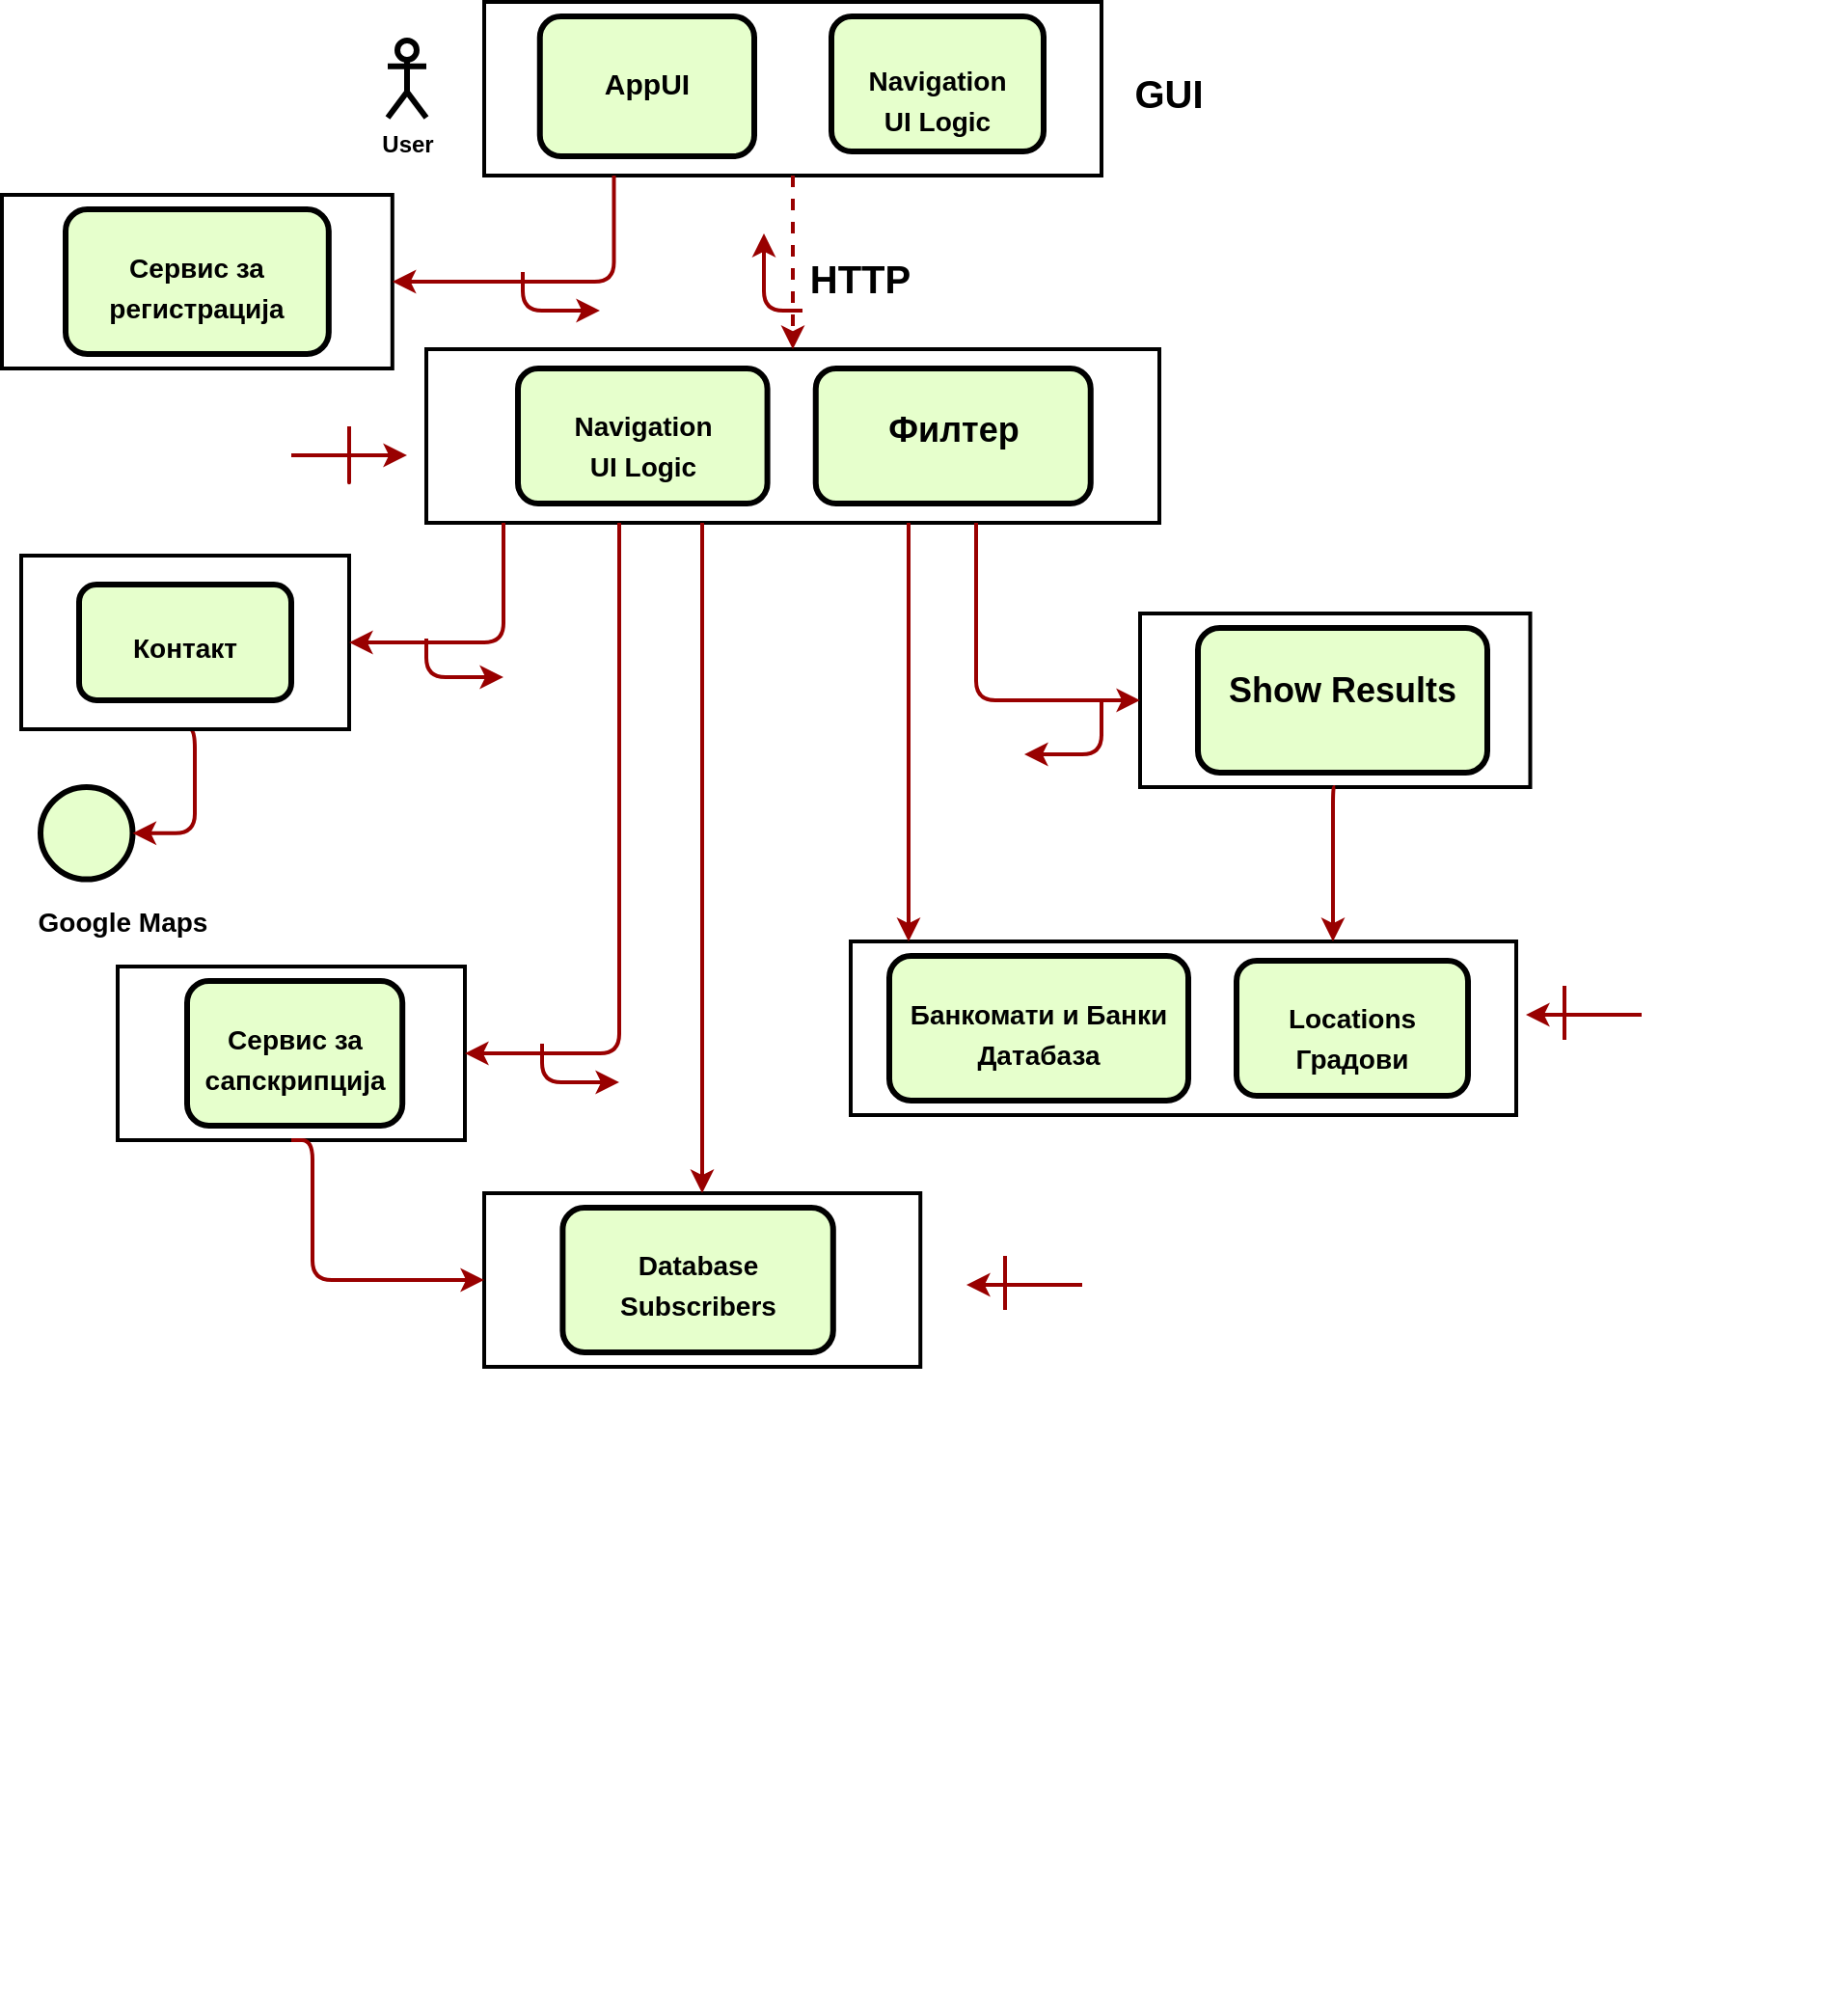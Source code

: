 <mxfile version="13.10.9" type="device"><diagram id="8qi6r8BZQwbbTOprXyYN" name="Page-1"><mxGraphModel dx="1102" dy="561" grid="1" gridSize="10" guides="1" tooltips="1" connect="1" arrows="1" fold="1" page="1" pageScale="1" pageWidth="850" pageHeight="1100" math="0" shadow="0"><root><mxCell id="0"/><mxCell id="1" parent="0"/><mxCell id="lLXpDF0urMWGuMRLt9Ce-58" value="" style="group" parent="1" vertex="1" connectable="0"><mxGeometry x="470" y="517" width="345" height="90" as="geometry"/></mxCell><mxCell id="lLXpDF0urMWGuMRLt9Ce-55" value="" style="rounded=0;whiteSpace=wrap;html=1;strokeWidth=2;" parent="lLXpDF0urMWGuMRLt9Ce-58" vertex="1"><mxGeometry width="345" height="90" as="geometry"/></mxCell><mxCell id="lLXpDF0urMWGuMRLt9Ce-56" value="&lt;p style=&quot;margin: 4px 0px 0px ; text-align: center&quot;&gt;&lt;font style=&quot;font-size: 12px&quot;&gt;&lt;br&gt;&lt;/font&gt;&lt;/p&gt;&lt;p style=&quot;margin: 4px 0px 0px ; text-align: center ; font-size: 14px&quot;&gt;&lt;font style=&quot;font-size: 14px&quot;&gt;Банкомати&amp;nbsp;&lt;span&gt;и Банки&lt;/span&gt;&lt;/font&gt;&lt;/p&gt;&lt;p style=&quot;margin: 4px 0px 0px ; text-align: center ; font-size: 14px&quot;&gt;&lt;font style=&quot;font-size: 14px&quot;&gt;Датабаза&lt;/font&gt;&lt;/p&gt;" style="verticalAlign=middle;align=center;overflow=fill;fontSize=12;fontFamily=Helvetica;html=1;rounded=1;fontStyle=1;strokeWidth=3;fillColor=#E6FFCC" parent="lLXpDF0urMWGuMRLt9Ce-58" vertex="1"><mxGeometry x="20" y="7.5" width="155" height="75" as="geometry"/></mxCell><mxCell id="lLXpDF0urMWGuMRLt9Ce-57" value="&lt;p style=&quot;margin: 4px 0px 0px ; text-align: center&quot;&gt;&lt;font style=&quot;font-size: 12px&quot;&gt;&lt;br&gt;&lt;/font&gt;&lt;/p&gt;&lt;p style=&quot;margin: 4px 0px 0px ; text-align: center ; font-size: 14px&quot;&gt;&lt;font style=&quot;font-size: 14px&quot;&gt;Locations&lt;br&gt;&lt;/font&gt;&lt;/p&gt;&lt;p style=&quot;margin: 4px 0px 0px ; text-align: center ; font-size: 14px&quot;&gt;&lt;font style=&quot;font-size: 14px&quot;&gt;Градови&lt;/font&gt;&lt;/p&gt;" style="verticalAlign=middle;align=center;overflow=fill;fontSize=12;fontFamily=Helvetica;html=1;rounded=1;fontStyle=1;strokeWidth=3;fillColor=#E6FFCC" parent="lLXpDF0urMWGuMRLt9Ce-58" vertex="1"><mxGeometry x="200" y="10" width="120" height="70" as="geometry"/></mxCell><mxCell id="lLXpDF0urMWGuMRLt9Ce-59" value="" style="group" parent="1" vertex="1" connectable="0"><mxGeometry x="230" y="30" width="420" height="90" as="geometry"/></mxCell><mxCell id="lLXpDF0urMWGuMRLt9Ce-32" value="&lt;span style=&quot;font-weight: 700&quot;&gt;User&lt;/span&gt;" style="shape=umlActor;verticalLabelPosition=bottom;verticalAlign=top;html=1;outlineConnect=0;strokeWidth=3;" parent="lLXpDF0urMWGuMRLt9Ce-59" vertex="1"><mxGeometry y="20" width="20" height="40" as="geometry"/></mxCell><mxCell id="lLXpDF0urMWGuMRLt9Ce-46" value="" style="rounded=0;whiteSpace=wrap;html=1;strokeWidth=2;" parent="lLXpDF0urMWGuMRLt9Ce-59" vertex="1"><mxGeometry x="50" width="320" height="90" as="geometry"/></mxCell><mxCell id="lLXpDF0urMWGuMRLt9Ce-47" value="&lt;p style=&quot;margin: 4px 0px 0px ; text-align: center ; text-decoration: underline ; font-size: 15px&quot;&gt;&lt;font style=&quot;font-size: 15px&quot;&gt;&lt;br&gt;&lt;/font&gt;&lt;/p&gt;&lt;p style=&quot;margin: 4px 0px 0px ; text-align: center ; font-size: 15px&quot;&gt;&lt;font style=&quot;font-size: 15px&quot;&gt;AppUI&lt;/font&gt;&lt;br&gt;&lt;/p&gt;" style="verticalAlign=middle;align=center;overflow=fill;fontSize=12;fontFamily=Helvetica;html=1;rounded=1;fontStyle=1;strokeWidth=3;fillColor=#E6FFCC" parent="lLXpDF0urMWGuMRLt9Ce-59" vertex="1"><mxGeometry x="78.88" y="7.5" width="111.12" height="72.5" as="geometry"/></mxCell><mxCell id="lLXpDF0urMWGuMRLt9Ce-48" value="&lt;p style=&quot;margin: 4px 0px 0px ; text-align: center ; text-decoration: underline ; font-size: 14px&quot;&gt;&lt;font style=&quot;font-size: 14px&quot;&gt;&lt;br&gt;&lt;/font&gt;&lt;/p&gt;&lt;p style=&quot;margin: 4px 0px 0px ; text-align: center ; font-size: 14px&quot;&gt;&lt;font style=&quot;font-size: 14px&quot;&gt;Navigation&lt;/font&gt;&lt;/p&gt;&lt;p style=&quot;margin: 4px 0px 0px ; text-align: center ; font-size: 14px&quot;&gt;&lt;font style=&quot;font-size: 14px&quot;&gt;UI Logic&lt;/font&gt;&lt;/p&gt;" style="verticalAlign=middle;align=center;overflow=fill;fontSize=12;fontFamily=Helvetica;html=1;rounded=1;fontStyle=1;strokeWidth=3;fillColor=#E6FFCC" parent="lLXpDF0urMWGuMRLt9Ce-59" vertex="1"><mxGeometry x="230" y="7.5" width="110" height="70" as="geometry"/></mxCell><mxCell id="lLXpDF0urMWGuMRLt9Ce-49" value="GUI&#10;" style="text;spacingTop=-5;align=center;fontStyle=1;fontSize=20;" parent="lLXpDF0urMWGuMRLt9Ce-59" vertex="1"><mxGeometry x="390" y="33.75" width="30" height="20" as="geometry"/></mxCell><mxCell id="lLXpDF0urMWGuMRLt9Ce-74" value="" style="group" parent="1" vertex="1" connectable="0"><mxGeometry x="90" y="530" width="180" height="90" as="geometry"/></mxCell><mxCell id="lLXpDF0urMWGuMRLt9Ce-72" value="" style="rounded=0;whiteSpace=wrap;html=1;strokeWidth=2;" parent="lLXpDF0urMWGuMRLt9Ce-74" vertex="1"><mxGeometry width="180" height="90" as="geometry"/></mxCell><mxCell id="lLXpDF0urMWGuMRLt9Ce-73" value="&lt;p style=&quot;margin: 4px 0px 0px ; text-align: center&quot;&gt;&lt;br&gt;&lt;/p&gt;&lt;p style=&quot;margin: 4px 0px 0px ; font-size: 14px&quot;&gt;&lt;font style=&quot;font-size: 14px&quot;&gt;Сервис за&lt;/font&gt;&lt;/p&gt;&lt;p style=&quot;margin: 4px 0px 0px ; font-size: 14px&quot;&gt;&lt;font style=&quot;font-size: 14px&quot;&gt;сапскрипција&lt;/font&gt;&lt;/p&gt;" style="verticalAlign=middle;align=center;overflow=fill;fontSize=12;fontFamily=Helvetica;html=1;rounded=1;fontStyle=1;strokeWidth=3;fillColor=#E6FFCC" parent="lLXpDF0urMWGuMRLt9Ce-74" vertex="1"><mxGeometry x="36" y="7.5" width="111.6" height="75" as="geometry"/></mxCell><mxCell id="lLXpDF0urMWGuMRLt9Ce-75" value="" style="group" parent="1" vertex="1" connectable="0"><mxGeometry x="30" y="130" width="220" height="90" as="geometry"/></mxCell><mxCell id="lLXpDF0urMWGuMRLt9Ce-67" value="" style="rounded=0;whiteSpace=wrap;html=1;strokeWidth=2;" parent="lLXpDF0urMWGuMRLt9Ce-75" vertex="1"><mxGeometry width="202.4" height="90" as="geometry"/></mxCell><mxCell id="lLXpDF0urMWGuMRLt9Ce-68" value="&lt;p style=&quot;margin: 4px 0px 0px ; text-align: center&quot;&gt;&lt;br&gt;&lt;/p&gt;&lt;p style=&quot;margin: 4px 0px 0px ; font-size: 14px&quot;&gt;&lt;font style=&quot;font-size: 14px&quot;&gt;Сервис за&lt;/font&gt;&lt;/p&gt;&lt;p style=&quot;margin: 4px 0px 0px ; font-size: 14px&quot;&gt;&lt;font style=&quot;font-size: 14px&quot;&gt;регистрација&lt;/font&gt;&lt;/p&gt;" style="verticalAlign=middle;align=center;overflow=fill;fontSize=12;fontFamily=Helvetica;html=1;rounded=1;fontStyle=1;strokeWidth=3;fillColor=#E6FFCC" parent="lLXpDF0urMWGuMRLt9Ce-75" vertex="1"><mxGeometry x="33" y="7.5" width="136.4" height="75" as="geometry"/></mxCell><mxCell id="lLXpDF0urMWGuMRLt9Ce-77" value="" style="group" parent="1" vertex="1" connectable="0"><mxGeometry x="250" y="210" width="380" height="90" as="geometry"/></mxCell><mxCell id="lLXpDF0urMWGuMRLt9Ce-52" value="" style="rounded=0;whiteSpace=wrap;html=1;strokeWidth=2;" parent="lLXpDF0urMWGuMRLt9Ce-77" vertex="1"><mxGeometry width="380" height="90" as="geometry"/></mxCell><mxCell id="lLXpDF0urMWGuMRLt9Ce-53" value="&lt;p style=&quot;margin: 4px 0px 0px ; text-align: center ; text-decoration: underline&quot;&gt;&lt;font style=&quot;font-size: 12px&quot;&gt;&lt;br&gt;&lt;/font&gt;&lt;/p&gt;&lt;p style=&quot;margin: 4px 0px 0px ; text-align: center ; font-size: 14px&quot;&gt;&lt;font style=&quot;font-size: 14px&quot;&gt;Navigation&lt;/font&gt;&lt;/p&gt;&lt;p style=&quot;margin: 4px 0px 0px ; text-align: center ; font-size: 14px&quot;&gt;&lt;font style=&quot;font-size: 14px&quot;&gt;UI Logic&lt;/font&gt;&lt;/p&gt;" style="verticalAlign=middle;align=center;overflow=fill;fontSize=12;fontFamily=Helvetica;html=1;rounded=1;fontStyle=1;strokeWidth=3;fillColor=#E6FFCC" parent="lLXpDF0urMWGuMRLt9Ce-77" vertex="1"><mxGeometry x="47.5" y="10" width="129.295" height="70" as="geometry"/></mxCell><mxCell id="lLXpDF0urMWGuMRLt9Ce-54" value="&lt;p style=&quot;margin: 4px 0px 0px ; text-align: center&quot;&gt;&lt;span&gt;&lt;br&gt;&lt;/span&gt;&lt;/p&gt;&lt;p style=&quot;margin: 4px 0px 0px ; text-align: center ; font-size: 14px&quot;&gt;&lt;span style=&quot;font-size: 18px&quot;&gt;Филтер&lt;/span&gt;&lt;br&gt;&lt;/p&gt;" style="verticalAlign=middle;align=center;overflow=fill;fontSize=12;fontFamily=Helvetica;html=1;rounded=1;fontStyle=1;strokeWidth=3;fillColor=#E6FFCC" parent="lLXpDF0urMWGuMRLt9Ce-77" vertex="1"><mxGeometry x="201.875" y="10" width="142.5" height="70" as="geometry"/></mxCell><mxCell id="lLXpDF0urMWGuMRLt9Ce-79" value="" style="group" parent="1" vertex="1" connectable="0"><mxGeometry x="280" y="620" width="226.12" height="117.5" as="geometry"/></mxCell><mxCell id="lLXpDF0urMWGuMRLt9Ce-62" value="" style="rounded=0;whiteSpace=wrap;html=1;strokeWidth=2;" parent="lLXpDF0urMWGuMRLt9Ce-79" vertex="1"><mxGeometry y="27.5" width="226.12" height="90" as="geometry"/></mxCell><mxCell id="lLXpDF0urMWGuMRLt9Ce-65" value="" style="group" parent="lLXpDF0urMWGuMRLt9Ce-79" vertex="1" connectable="0"><mxGeometry width="226.12" height="117.5" as="geometry"/></mxCell><mxCell id="lLXpDF0urMWGuMRLt9Ce-63" value="&lt;p style=&quot;margin: 4px 0px 0px ; text-align: center&quot;&gt;&lt;font style=&quot;font-size: 12px&quot;&gt;&lt;br&gt;&lt;/font&gt;&lt;/p&gt;&lt;p style=&quot;margin: 4px 0px 0px ; font-size: 14px&quot;&gt;&lt;font style=&quot;font-size: 14px&quot;&gt;Database&lt;/font&gt;&lt;/p&gt;&lt;p style=&quot;margin: 4px 0px 0px ; font-size: 14px&quot;&gt;&lt;font style=&quot;font-size: 14px&quot;&gt;Subscribers&lt;/font&gt;&lt;/p&gt;" style="verticalAlign=middle;align=center;overflow=fill;fontSize=12;fontFamily=Helvetica;html=1;rounded=1;fontStyle=1;strokeWidth=3;fillColor=#E6FFCC" parent="lLXpDF0urMWGuMRLt9Ce-65" vertex="1"><mxGeometry x="40.702" y="35" width="140.194" height="75" as="geometry"/></mxCell><mxCell id="lLXpDF0urMWGuMRLt9Ce-80" value="" style="group" parent="1" vertex="1" connectable="0"><mxGeometry x="620" y="347" width="202.25" height="90" as="geometry"/></mxCell><mxCell id="lLXpDF0urMWGuMRLt9Ce-81" value="" style="rounded=0;whiteSpace=wrap;html=1;strokeWidth=2;" parent="lLXpDF0urMWGuMRLt9Ce-80" vertex="1"><mxGeometry width="202.25" height="90" as="geometry"/></mxCell><mxCell id="lLXpDF0urMWGuMRLt9Ce-82" value="&lt;p style=&quot;margin: 4px 0px 0px ; text-align: center&quot;&gt;&lt;br&gt;&lt;/p&gt;&lt;p style=&quot;margin: 4px 0px 0px&quot;&gt;&lt;font style=&quot;font-size: 18px&quot;&gt;Show&amp;nbsp;Results&lt;/font&gt;&lt;br&gt;&lt;/p&gt;&lt;p style=&quot;margin: 4px 0px 0px ; font-size: 16px&quot;&gt;&lt;br&gt;&lt;/p&gt;&lt;p style=&quot;margin: 4px 0px 0px&quot;&gt;&lt;font style=&quot;font-size: 18px&quot;&gt;&lt;/font&gt;&lt;/p&gt;&lt;p style=&quot;margin: 4px 0px 0px ; font-size: 14px&quot;&gt;&lt;br&gt;&lt;/p&gt;" style="verticalAlign=middle;align=center;overflow=fill;fontSize=12;fontFamily=Helvetica;html=1;rounded=1;fontStyle=1;strokeWidth=3;fillColor=#E6FFCC" parent="lLXpDF0urMWGuMRLt9Ce-80" vertex="1"><mxGeometry x="30" y="7.5" width="150" height="75" as="geometry"/></mxCell><mxCell id="lLXpDF0urMWGuMRLt9Ce-83" value="" style="edgeStyle=elbowEdgeStyle;elbow=horizontal;strokeColor=#990000;strokeWidth=2;entryX=1;entryY=0.5;entryDx=0;entryDy=0;exitX=0.5;exitY=1;exitDx=0;exitDy=0;startArrow=none;startFill=0;" parent="1" target="lLXpDF0urMWGuMRLt9Ce-67" edge="1"><mxGeometry x="242.25" y="30" width="100" height="100" as="geometry"><mxPoint x="347.25" y="120" as="sourcePoint"/><mxPoint x="310.0" y="173.875" as="targetPoint"/><Array as="points"><mxPoint x="347.25" y="140"/><mxPoint x="400.25" y="160"/><mxPoint x="712.25" y="340"/><mxPoint x="722.25" y="360"/><mxPoint x="722.25" y="370"/><mxPoint x="682.25" y="476"/><mxPoint x="712.25" y="496"/><mxPoint x="732.25" y="466"/></Array></mxGeometry></mxCell><mxCell id="lLXpDF0urMWGuMRLt9Ce-84" value="" style="edgeStyle=elbowEdgeStyle;elbow=horizontal;strokeColor=#990000;strokeWidth=2;entryX=0.5;entryY=0;entryDx=0;entryDy=0;exitX=0.5;exitY=1;exitDx=0;exitDy=0;startArrow=none;startFill=0;dashed=1;" parent="1" source="lLXpDF0urMWGuMRLt9Ce-46" target="lLXpDF0urMWGuMRLt9Ce-52" edge="1"><mxGeometry x="362.25" y="40" width="100" height="100" as="geometry"><mxPoint x="467.25" y="130" as="sourcePoint"/><mxPoint x="380.0" y="205" as="targetPoint"/><Array as="points"><mxPoint x="440" y="170"/><mxPoint x="832.25" y="350"/><mxPoint x="842.25" y="370"/><mxPoint x="842.25" y="380"/><mxPoint x="802.25" y="486"/><mxPoint x="832.25" y="506"/><mxPoint x="852.25" y="476"/></Array></mxGeometry></mxCell><mxCell id="lLXpDF0urMWGuMRLt9Ce-85" value="HTTP" style="text;spacingTop=-5;align=center;fontStyle=1;fontSize=20;" parent="1" vertex="1"><mxGeometry x="460" y="160" width="30" height="20" as="geometry"/></mxCell><mxCell id="lLXpDF0urMWGuMRLt9Ce-40" value="" style="ellipse;whiteSpace=wrap;html=1;aspect=fixed;strokeWidth=3;fillColor=#E6FFCC;" parent="1" vertex="1"><mxGeometry x="50" y="437" width="47.75" height="47.75" as="geometry"/></mxCell><mxCell id="lLXpDF0urMWGuMRLt9Ce-41" value="" style="edgeStyle=elbowEdgeStyle;elbow=horizontal;strokeColor=#990000;strokeWidth=2;entryX=1;entryY=0.5;entryDx=0;entryDy=0;exitX=0.5;exitY=1;exitDx=0;exitDy=0;startArrow=none;startFill=0;" parent="1" source="lLXpDF0urMWGuMRLt9Ce-50" target="lLXpDF0urMWGuMRLt9Ce-40" edge="1"><mxGeometry x="40" y="317" width="100" height="100" as="geometry"><mxPoint x="421.98" y="459.26" as="sourcePoint"/><mxPoint x="430" y="630.75" as="targetPoint"/><Array as="points"><mxPoint x="130" y="440"/><mxPoint x="198" y="447"/><mxPoint x="510" y="627"/><mxPoint x="520" y="647"/><mxPoint x="520" y="657"/><mxPoint x="480" y="763"/><mxPoint x="510" y="783"/><mxPoint x="530" y="753"/></Array></mxGeometry></mxCell><mxCell id="lLXpDF0urMWGuMRLt9Ce-42" value="Google Maps" style="text;spacingTop=-5;align=center;fontStyle=1;fontSize=14;" parent="1" vertex="1"><mxGeometry x="77.75" y="497" width="30" height="20" as="geometry"/></mxCell><mxCell id="lLXpDF0urMWGuMRLt9Ce-50" value="" style="rounded=0;whiteSpace=wrap;html=1;strokeWidth=2;" parent="1" vertex="1"><mxGeometry x="40" y="317" width="170" height="90" as="geometry"/></mxCell><mxCell id="lLXpDF0urMWGuMRLt9Ce-51" value="&lt;p style=&quot;margin: 4px 0px 0px ; text-align: center ; font-size: 14px&quot;&gt;&lt;font style=&quot;font-size: 14px&quot;&gt;&lt;br&gt;&lt;/font&gt;&lt;/p&gt;&lt;p style=&quot;margin: 4px 0px 0px ; text-align: center ; font-size: 14px&quot;&gt;&lt;font style=&quot;font-size: 14px&quot;&gt;Контакт&lt;/font&gt;&lt;br&gt;&lt;/p&gt;" style="verticalAlign=middle;align=center;overflow=fill;fontSize=12;fontFamily=Helvetica;html=1;rounded=1;fontStyle=1;strokeWidth=3;fillColor=#E6FFCC" parent="1" vertex="1"><mxGeometry x="70" y="332" width="110" height="60" as="geometry"/></mxCell><mxCell id="lLXpDF0urMWGuMRLt9Ce-87" value="" style="edgeStyle=elbowEdgeStyle;elbow=horizontal;strokeColor=#990000;strokeWidth=2;entryX=1;entryY=0.5;entryDx=0;entryDy=0;startArrow=none;startFill=0;" parent="1" target="lLXpDF0urMWGuMRLt9Ce-50" edge="1"><mxGeometry x="232.25" y="227" width="100" height="100" as="geometry"><mxPoint x="290" y="300" as="sourcePoint"/><mxPoint x="250.0" y="372" as="targetPoint"/><Array as="points"><mxPoint x="290" y="330"/><mxPoint x="390.25" y="357"/><mxPoint x="702.25" y="537"/><mxPoint x="712.25" y="557"/><mxPoint x="712.25" y="567"/><mxPoint x="672.25" y="673"/><mxPoint x="702.25" y="693"/><mxPoint x="722.25" y="663"/></Array></mxGeometry></mxCell><mxCell id="lLXpDF0urMWGuMRLt9Ce-88" value="" style="edgeStyle=elbowEdgeStyle;elbow=horizontal;strokeColor=#990000;strokeWidth=2;entryX=0;entryY=0.5;entryDx=0;entryDy=0;startArrow=none;startFill=0;exitX=0.75;exitY=1;exitDx=0;exitDy=0;" parent="1" source="lLXpDF0urMWGuMRLt9Ce-52" target="lLXpDF0urMWGuMRLt9Ce-81" edge="1"><mxGeometry x="422.25" y="210" width="100" height="100" as="geometry"><mxPoint x="559" y="300" as="sourcePoint"/><mxPoint x="440.0" y="355" as="targetPoint"/><Array as="points"><mxPoint x="535" y="340"/><mxPoint x="580.25" y="340"/><mxPoint x="892.25" y="520"/><mxPoint x="902.25" y="540"/><mxPoint x="902.25" y="550"/><mxPoint x="862.25" y="656"/><mxPoint x="892.25" y="676"/><mxPoint x="912.25" y="646"/></Array></mxGeometry></mxCell><mxCell id="lLXpDF0urMWGuMRLt9Ce-89" value="" style="edgeStyle=elbowEdgeStyle;elbow=horizontal;strokeColor=#990000;strokeWidth=2;startArrow=none;startFill=0;" parent="1" edge="1"><mxGeometry x="365" y="227" width="100" height="100" as="geometry"><mxPoint x="500" y="300" as="sourcePoint"/><mxPoint x="500" y="517" as="targetPoint"/><Array as="points"><mxPoint x="500" y="410"/><mxPoint x="523" y="357"/><mxPoint x="835" y="537"/><mxPoint x="845" y="557"/><mxPoint x="845" y="567"/><mxPoint x="805" y="673"/><mxPoint x="835" y="693"/><mxPoint x="855" y="663"/></Array></mxGeometry></mxCell><mxCell id="lLXpDF0urMWGuMRLt9Ce-90" value="" style="edgeStyle=elbowEdgeStyle;elbow=horizontal;strokeColor=#990000;strokeWidth=2;startArrow=none;startFill=0;entryX=0.5;entryY=0;entryDx=0;entryDy=0;" parent="1" target="lLXpDF0urMWGuMRLt9Ce-62" edge="1"><mxGeometry x="288" y="244" width="100" height="100" as="geometry"><mxPoint x="393" y="300" as="sourcePoint"/><mxPoint x="423.0" y="534" as="targetPoint"/><Array as="points"><mxPoint x="393" y="500"/><mxPoint x="423" y="427"/><mxPoint x="446" y="374"/><mxPoint x="758" y="554"/><mxPoint x="768" y="574"/><mxPoint x="768" y="584"/><mxPoint x="728" y="690"/><mxPoint x="758" y="710"/><mxPoint x="778" y="680"/></Array></mxGeometry></mxCell><mxCell id="lLXpDF0urMWGuMRLt9Ce-91" value="" style="edgeStyle=elbowEdgeStyle;elbow=horizontal;strokeColor=#990000;strokeWidth=2;entryX=1;entryY=0.5;entryDx=0;entryDy=0;startArrow=none;startFill=0;" parent="1" target="lLXpDF0urMWGuMRLt9Ce-72" edge="1"><mxGeometry x="292.25" y="227" width="100" height="100" as="geometry"><mxPoint x="350" y="300" as="sourcePoint"/><mxPoint x="310" y="362.0" as="targetPoint"/><Array as="points"><mxPoint x="350" y="330"/><mxPoint x="450.25" y="357"/><mxPoint x="762.25" y="537"/><mxPoint x="772.25" y="557"/><mxPoint x="772.25" y="567"/><mxPoint x="732.25" y="673"/><mxPoint x="762.25" y="693"/><mxPoint x="782.25" y="663"/></Array></mxGeometry></mxCell><mxCell id="lLXpDF0urMWGuMRLt9Ce-92" value="" style="edgeStyle=elbowEdgeStyle;elbow=horizontal;strokeColor=#990000;strokeWidth=2;entryX=0;entryY=0.5;entryDx=0;entryDy=0;startArrow=none;startFill=0;exitX=0.5;exitY=1;exitDx=0;exitDy=0;" parent="1" source="lLXpDF0urMWGuMRLt9Ce-72" target="lLXpDF0urMWGuMRLt9Ce-62" edge="1"><mxGeometry x="302.25" y="237" width="100" height="100" as="geometry"><mxPoint x="360.0" y="310" as="sourcePoint"/><mxPoint x="302.25" y="585" as="targetPoint"/><Array as="points"><mxPoint x="191" y="660"/><mxPoint x="460.25" y="367"/><mxPoint x="772.25" y="547"/><mxPoint x="782.25" y="567"/><mxPoint x="782.25" y="577"/><mxPoint x="742.25" y="683"/><mxPoint x="772.25" y="703"/><mxPoint x="792.25" y="673"/></Array></mxGeometry></mxCell><mxCell id="lLXpDF0urMWGuMRLt9Ce-93" value="" style="edgeStyle=elbowEdgeStyle;elbow=horizontal;strokeColor=#990000;strokeWidth=2;startArrow=none;startFill=0;exitX=0.5;exitY=1;exitDx=0;exitDy=0;" parent="1" source="lLXpDF0urMWGuMRLt9Ce-81" edge="1"><mxGeometry x="681.25" y="247" width="100" height="100" as="geometry"><mxPoint x="720" y="440" as="sourcePoint"/><mxPoint x="720" y="517" as="targetPoint"/><Array as="points"><mxPoint x="720" y="460"/><mxPoint x="1151.25" y="557"/><mxPoint x="1161.25" y="577"/><mxPoint x="1161.25" y="587"/><mxPoint x="1121.25" y="693"/><mxPoint x="1151.25" y="713"/><mxPoint x="1171.25" y="683"/></Array></mxGeometry></mxCell><mxCell id="lLXpDF0urMWGuMRLt9Ce-94" value="" style="edgeStyle=elbowEdgeStyle;elbow=horizontal;strokeColor=#990000;strokeWidth=2;startArrow=none;startFill=0;" parent="1" edge="1"><mxGeometry x="542.25" y="319" width="100" height="100" as="geometry"><mxPoint x="600" y="392" as="sourcePoint"/><mxPoint x="560" y="420" as="targetPoint"/><Array as="points"><mxPoint x="600" y="422"/><mxPoint x="700.25" y="449"/><mxPoint x="1012.25" y="629"/><mxPoint x="1022.25" y="649"/><mxPoint x="1022.25" y="659"/><mxPoint x="982.25" y="765"/><mxPoint x="1012.25" y="785"/><mxPoint x="1032.25" y="755"/></Array></mxGeometry></mxCell><mxCell id="lLXpDF0urMWGuMRLt9Ce-95" value="" style="edgeStyle=elbowEdgeStyle;elbow=horizontal;strokeColor=#990000;strokeWidth=2;startArrow=none;startFill=0;exitX=0.75;exitY=1;exitDx=0;exitDy=0;" parent="1" edge="1"><mxGeometry x="137.25" y="270" width="100" height="100" as="geometry"><mxPoint x="250" y="360" as="sourcePoint"/><mxPoint x="290" y="380" as="targetPoint"/><Array as="points"><mxPoint x="250" y="400"/><mxPoint x="295.25" y="400"/><mxPoint x="607.25" y="580"/><mxPoint x="617.25" y="600"/><mxPoint x="617.25" y="610"/><mxPoint x="577.25" y="716"/><mxPoint x="607.25" y="736"/><mxPoint x="627.25" y="706"/></Array></mxGeometry></mxCell><mxCell id="lLXpDF0urMWGuMRLt9Ce-96" value="" style="edgeStyle=elbowEdgeStyle;elbow=horizontal;strokeColor=#990000;strokeWidth=2;startArrow=none;startFill=0;exitX=0.75;exitY=1;exitDx=0;exitDy=0;" parent="1" edge="1"><mxGeometry x="197.25" y="480" width="100" height="100" as="geometry"><mxPoint x="310" y="570" as="sourcePoint"/><mxPoint x="350" y="590" as="targetPoint"/><Array as="points"><mxPoint x="310" y="610"/><mxPoint x="355.25" y="610"/><mxPoint x="667.25" y="790"/><mxPoint x="677.25" y="810"/><mxPoint x="677.25" y="820"/><mxPoint x="637.25" y="926"/><mxPoint x="667.25" y="946"/><mxPoint x="687.25" y="916"/></Array></mxGeometry></mxCell><mxCell id="lLXpDF0urMWGuMRLt9Ce-97" value="" style="edgeStyle=elbowEdgeStyle;elbow=horizontal;strokeColor=#990000;strokeWidth=2;startArrow=none;startFill=0;exitX=0.75;exitY=1;exitDx=0;exitDy=0;" parent="1" edge="1"><mxGeometry x="187.25" y="80" width="100" height="100" as="geometry"><mxPoint x="300" y="170" as="sourcePoint"/><mxPoint x="340" y="190" as="targetPoint"/><Array as="points"><mxPoint x="300" y="210"/><mxPoint x="345.25" y="210"/><mxPoint x="657.25" y="390"/><mxPoint x="667.25" y="410"/><mxPoint x="667.25" y="420"/><mxPoint x="627.25" y="526"/><mxPoint x="657.25" y="546"/><mxPoint x="677.25" y="516"/></Array></mxGeometry></mxCell><mxCell id="lLXpDF0urMWGuMRLt9Ce-100" value="" style="edgeStyle=elbowEdgeStyle;elbow=horizontal;strokeColor=#990000;strokeWidth=2;startArrow=none;startFill=0;exitX=0.75;exitY=1;exitDx=0;exitDy=0;" parent="1" edge="1"><mxGeometry x="332.25" y="100" width="100" height="100" as="geometry"><mxPoint x="445" y="190" as="sourcePoint"/><mxPoint x="425" y="150" as="targetPoint"/><Array as="points"><mxPoint x="425" y="190"/><mxPoint x="490.25" y="230"/><mxPoint x="802.25" y="410"/><mxPoint x="812.25" y="430"/><mxPoint x="812.25" y="440"/><mxPoint x="772.25" y="546"/><mxPoint x="802.25" y="566"/><mxPoint x="822.25" y="536"/></Array></mxGeometry></mxCell><mxCell id="lLXpDF0urMWGuMRLt9Ce-105" value="" style="group" parent="1" vertex="1" connectable="0"><mxGeometry x="200" y="280" width="442.25" height="363" as="geometry"/></mxCell><mxCell id="lLXpDF0urMWGuMRLt9Ce-98" value="" style="edgeStyle=elbowEdgeStyle;elbow=horizontal;strokeColor=#990000;strokeWidth=2;startArrow=none;startFill=0;" parent="lLXpDF0urMWGuMRLt9Ce-105" edge="1"><mxGeometry x="-112.75" y="-125" width="100" height="100" as="geometry"><mxPoint x="-20" y="-15" as="sourcePoint"/><mxPoint x="40" y="-15" as="targetPoint"/><Array as="points"><mxPoint y="5"/><mxPoint x="45.25" y="5"/><mxPoint x="357.25" y="185"/><mxPoint x="367.25" y="205"/><mxPoint x="367.25" y="215"/><mxPoint x="327.25" y="321"/><mxPoint x="357.25" y="341"/><mxPoint x="377.25" y="311"/></Array></mxGeometry></mxCell><mxCell id="lLXpDF0urMWGuMRLt9Ce-101" value="" style="edgeStyle=elbowEdgeStyle;elbow=horizontal;strokeColor=#990000;strokeWidth=2;startArrow=none;startFill=0;endArrow=none;endFill=0;" parent="lLXpDF0urMWGuMRLt9Ce-105" edge="1"><mxGeometry x="-47.75" y="-103" width="100" height="100" as="geometry"><mxPoint x="10.0" y="-30.0" as="sourcePoint"/><mxPoint x="10" y="-2" as="targetPoint"/><Array as="points"><mxPoint x="10"/><mxPoint x="110.25" y="27"/><mxPoint x="422.25" y="207"/><mxPoint x="432.25" y="227"/><mxPoint x="432.25" y="237"/><mxPoint x="392.25" y="343"/><mxPoint x="422.25" y="363"/><mxPoint x="442.25" y="333"/></Array></mxGeometry></mxCell><mxCell id="lLXpDF0urMWGuMRLt9Ce-112" value="" style="group" parent="1" vertex="1" connectable="0"><mxGeometry x="540" y="680" width="432.25" height="393" as="geometry"/></mxCell><mxCell id="lLXpDF0urMWGuMRLt9Ce-108" value="" style="edgeStyle=elbowEdgeStyle;elbow=horizontal;strokeColor=#990000;strokeWidth=2;startArrow=none;startFill=0;endArrow=classic;endFill=1;" parent="lLXpDF0urMWGuMRLt9Ce-112" edge="1"><mxGeometry x="-512.75" y="-655" width="100" height="100" as="geometry"><mxPoint x="50" y="15" as="sourcePoint"/><mxPoint x="-10" y="15" as="targetPoint"/><Array as="points"><mxPoint x="20" y="15"/><mxPoint x="367.25" y="235"/><mxPoint x="357.25" y="215"/><mxPoint x="45.25" y="35"/><mxPoint y="35"/></Array></mxGeometry></mxCell><mxCell id="lLXpDF0urMWGuMRLt9Ce-109" value="" style="edgeStyle=elbowEdgeStyle;elbow=horizontal;strokeColor=#990000;strokeWidth=2;startArrow=none;startFill=0;endArrow=none;endFill=0;" parent="lLXpDF0urMWGuMRLt9Ce-112" edge="1"><mxGeometry x="-457.75" y="-633" width="100" height="100" as="geometry"><mxPoint x="10" as="sourcePoint"/><mxPoint x="10" y="28" as="targetPoint"/><Array as="points"><mxPoint x="10"/><mxPoint x="100.25" y="57"/><mxPoint x="412.25" y="237"/><mxPoint x="422.25" y="257"/><mxPoint x="422.25" y="267"/><mxPoint x="382.25" y="373"/><mxPoint x="412.25" y="393"/><mxPoint x="432.25" y="363"/></Array></mxGeometry></mxCell><mxCell id="lLXpDF0urMWGuMRLt9Ce-114" value="" style="edgeStyle=elbowEdgeStyle;elbow=horizontal;strokeColor=#990000;strokeWidth=2;startArrow=none;startFill=0;endArrow=classic;endFill=1;" parent="1" edge="1"><mxGeometry x="317.25" y="-115" width="100" height="100" as="geometry"><mxPoint x="880" y="555" as="sourcePoint"/><mxPoint x="820" y="555" as="targetPoint"/><Array as="points"><mxPoint x="850" y="555"/><mxPoint x="1197.25" y="775"/><mxPoint x="1187.25" y="755"/><mxPoint x="875.25" y="575"/><mxPoint x="830" y="575"/></Array></mxGeometry></mxCell><mxCell id="lLXpDF0urMWGuMRLt9Ce-115" value="" style="edgeStyle=elbowEdgeStyle;elbow=horizontal;strokeColor=#990000;strokeWidth=2;startArrow=none;startFill=0;endArrow=none;endFill=0;" parent="1" edge="1"><mxGeometry x="372.25" y="-93" width="100" height="100" as="geometry"><mxPoint x="840" y="540" as="sourcePoint"/><mxPoint x="840" y="568" as="targetPoint"/><Array as="points"><mxPoint x="840" y="540"/><mxPoint x="930.25" y="597"/><mxPoint x="1242.25" y="777"/><mxPoint x="1252.25" y="797"/><mxPoint x="1252.25" y="807"/><mxPoint x="1212.25" y="913"/><mxPoint x="1242.25" y="933"/><mxPoint x="1262.25" y="903"/></Array></mxGeometry></mxCell></root></mxGraphModel></diagram></mxfile>
